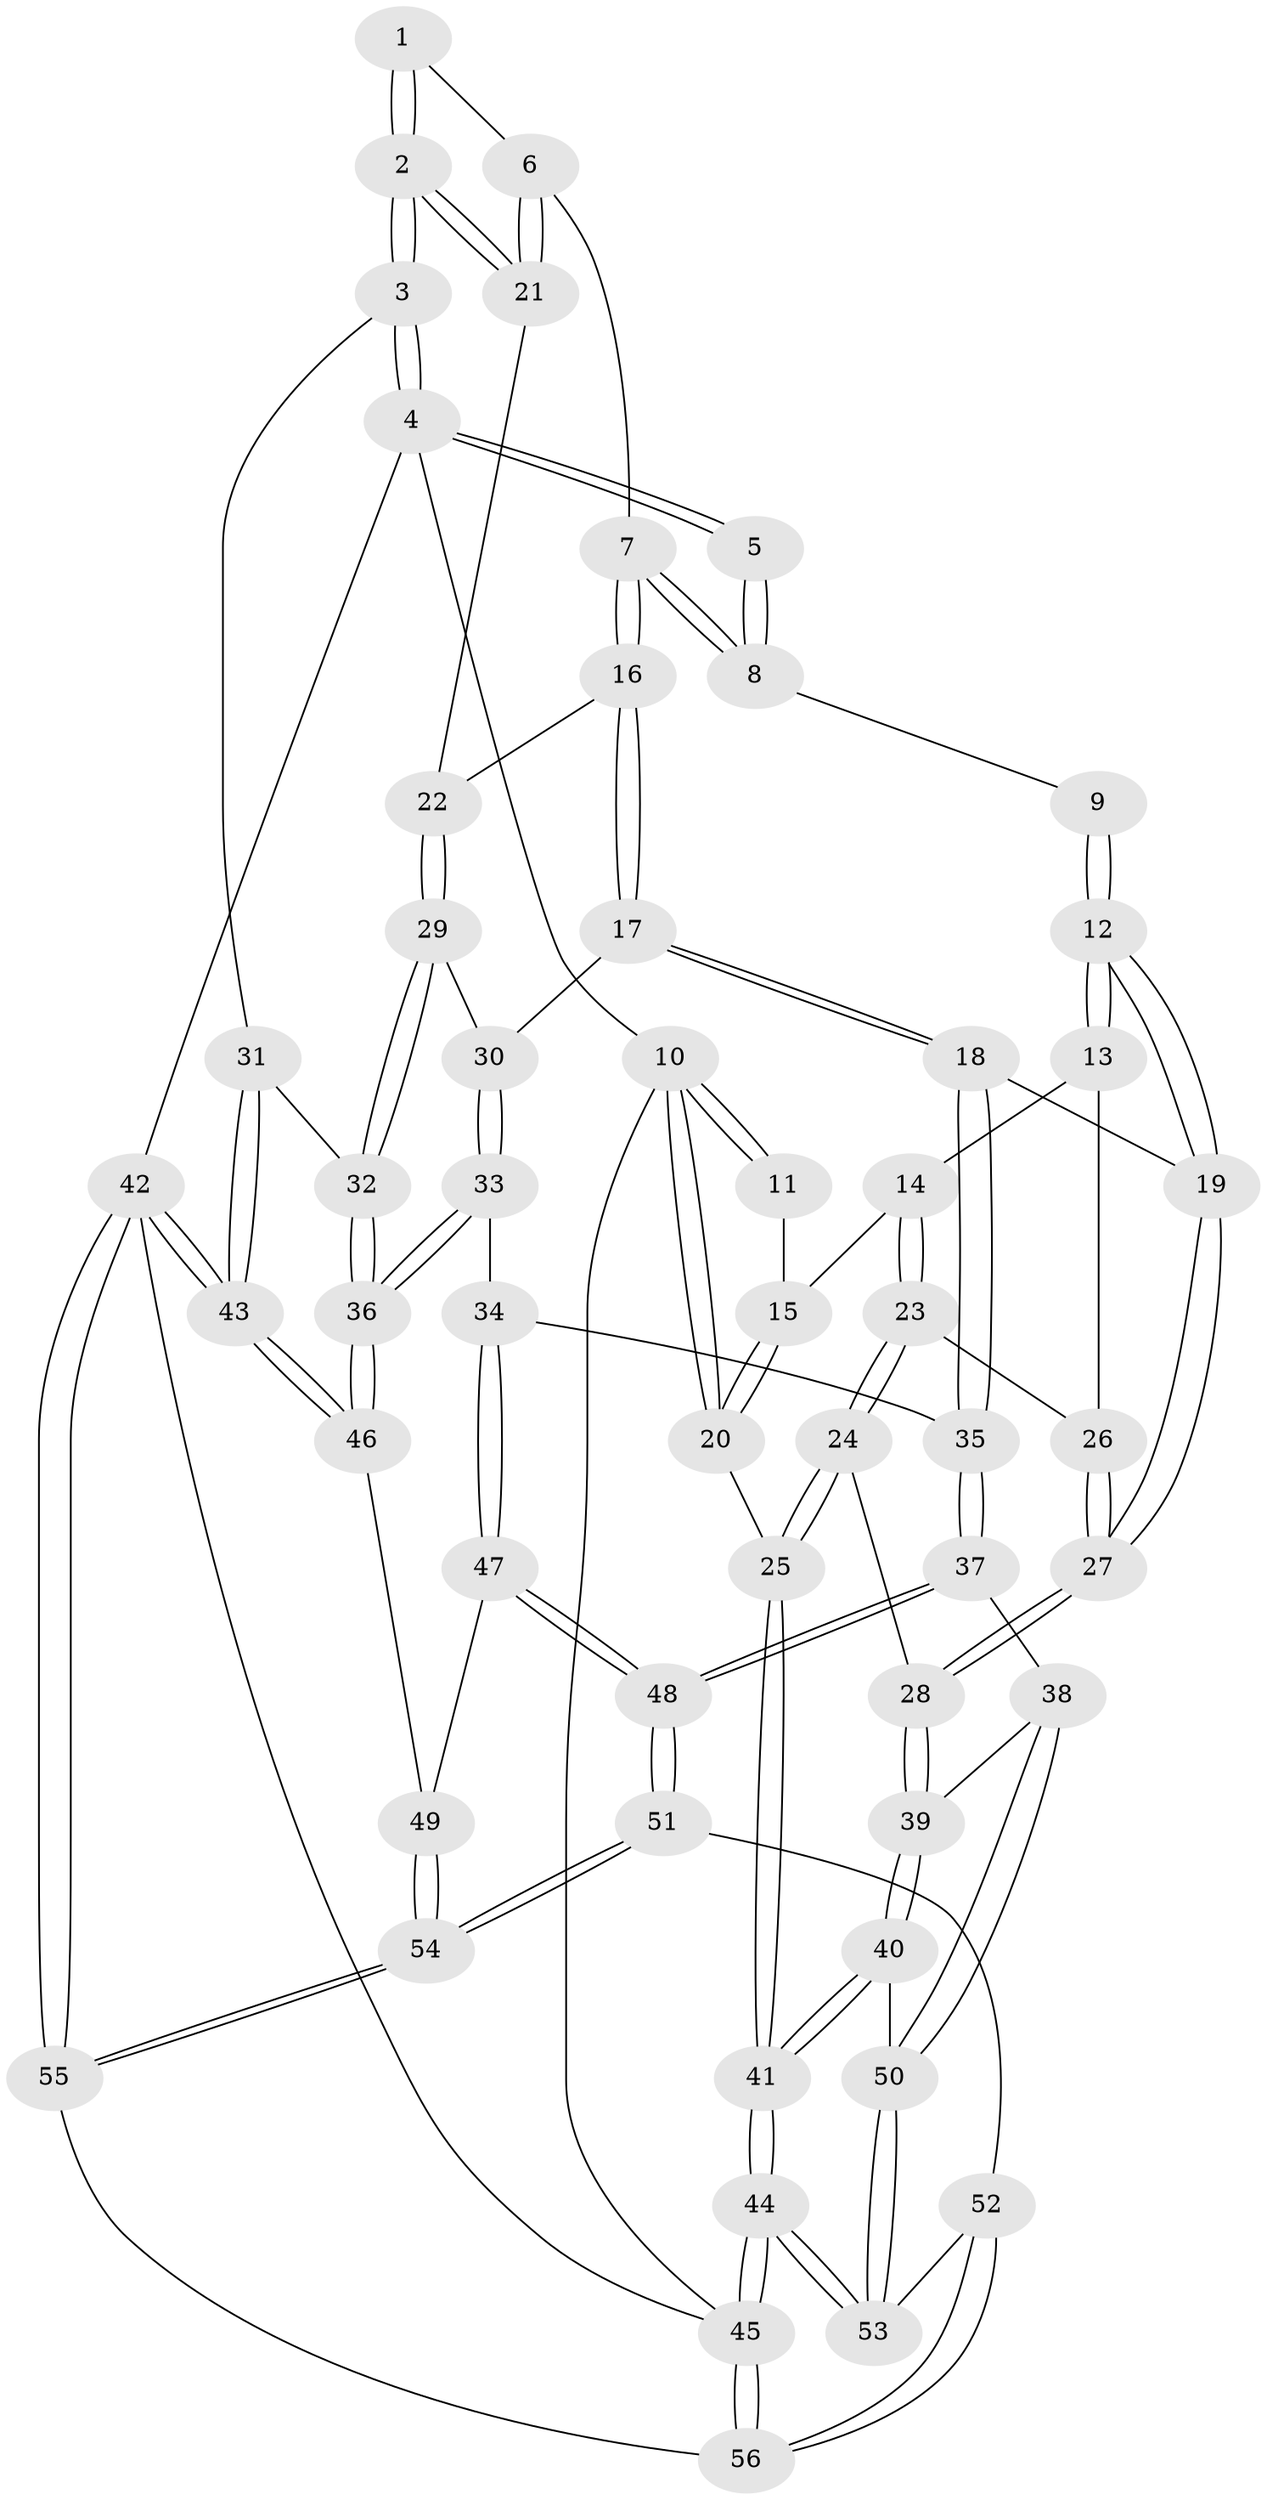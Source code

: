 // Generated by graph-tools (version 1.1) at 2025/27/03/09/25 03:27:09]
// undirected, 56 vertices, 137 edges
graph export_dot {
graph [start="1"]
  node [color=gray90,style=filled];
  1 [pos="+0.7766816279262896+0.04498974099501731"];
  2 [pos="+1+0.2280631855828283"];
  3 [pos="+1+0.2357054497188697"];
  4 [pos="+1+0"];
  5 [pos="+0.718014851105241+0"];
  6 [pos="+0.7833887544562768+0.16932929084983808"];
  7 [pos="+0.5989513957301822+0.1349261863101734"];
  8 [pos="+0.5483759624207708+0"];
  9 [pos="+0.520310253245977+0"];
  10 [pos="+0+0"];
  11 [pos="+0.144260836628328+0"];
  12 [pos="+0.32416028114376333+0.21822440031895923"];
  13 [pos="+0.22580456676722635+0.181990194728577"];
  14 [pos="+0.1735308247898643+0.15500288748639393"];
  15 [pos="+0.15210342765660076+0.10090464354422564"];
  16 [pos="+0.5950808084478462+0.1578250369054835"];
  17 [pos="+0.4826001726732621+0.3424801487519917"];
  18 [pos="+0.44418054161324927+0.34493703101990564"];
  19 [pos="+0.37374603970448816+0.31102872555413824"];
  20 [pos="+0+0.12670205757425937"];
  21 [pos="+0.8161839736162941+0.22492582620051702"];
  22 [pos="+0.7490725458933646+0.28810113214890004"];
  23 [pos="+0.04002569395904321+0.2722757158503168"];
  24 [pos="+0+0.31360998938676327"];
  25 [pos="+0+0.33405122939888515"];
  26 [pos="+0.15950459354053148+0.33050033777759996"];
  27 [pos="+0.21639706280367668+0.43090129397735294"];
  28 [pos="+0.19234795133927793+0.4615142403553196"];
  29 [pos="+0.7090323966647112+0.38185797139207234"];
  30 [pos="+0.5397868175449545+0.3728926939195684"];
  31 [pos="+1+0.34342921428005374"];
  32 [pos="+0.7924958166017985+0.4896439534672542"];
  33 [pos="+0.5733804270681936+0.5261435104394863"];
  34 [pos="+0.5506940936007946+0.5887204308186246"];
  35 [pos="+0.4054375108850751+0.5474771406755728"];
  36 [pos="+0.7813072633107297+0.5569084932810685"];
  37 [pos="+0.34081817940183273+0.6296424119175557"];
  38 [pos="+0.3362284457403742+0.626975718058467"];
  39 [pos="+0.1876792793897974+0.4932140904213175"];
  40 [pos="+0.028484122649152316+0.6220544469447692"];
  41 [pos="+0+0.633172807455283"];
  42 [pos="+1+1"];
  43 [pos="+1+1"];
  44 [pos="+0+1"];
  45 [pos="+0+1"];
  46 [pos="+0.7916821325200102+0.7065783916271217"];
  47 [pos="+0.5900814821996938+0.7113496897790818"];
  48 [pos="+0.3685848236939969+0.7486602044281329"];
  49 [pos="+0.6398734973337145+0.7316470198396722"];
  50 [pos="+0.09629934189202466+0.6738634402409849"];
  51 [pos="+0.33963240728368294+0.8052575664262803"];
  52 [pos="+0.2989492173633488+0.826962854121547"];
  53 [pos="+0.2171738804177008+0.8257772496248299"];
  54 [pos="+0.5482177474296425+1"];
  55 [pos="+0.5890950162345305+1"];
  56 [pos="+0.2749795792884332+1"];
  1 -- 2;
  1 -- 2;
  1 -- 6;
  2 -- 3;
  2 -- 3;
  2 -- 21;
  2 -- 21;
  3 -- 4;
  3 -- 4;
  3 -- 31;
  4 -- 5;
  4 -- 5;
  4 -- 10;
  4 -- 42;
  5 -- 8;
  5 -- 8;
  6 -- 7;
  6 -- 21;
  6 -- 21;
  7 -- 8;
  7 -- 8;
  7 -- 16;
  7 -- 16;
  8 -- 9;
  9 -- 12;
  9 -- 12;
  10 -- 11;
  10 -- 11;
  10 -- 20;
  10 -- 20;
  10 -- 45;
  11 -- 15;
  12 -- 13;
  12 -- 13;
  12 -- 19;
  12 -- 19;
  13 -- 14;
  13 -- 26;
  14 -- 15;
  14 -- 23;
  14 -- 23;
  15 -- 20;
  15 -- 20;
  16 -- 17;
  16 -- 17;
  16 -- 22;
  17 -- 18;
  17 -- 18;
  17 -- 30;
  18 -- 19;
  18 -- 35;
  18 -- 35;
  19 -- 27;
  19 -- 27;
  20 -- 25;
  21 -- 22;
  22 -- 29;
  22 -- 29;
  23 -- 24;
  23 -- 24;
  23 -- 26;
  24 -- 25;
  24 -- 25;
  24 -- 28;
  25 -- 41;
  25 -- 41;
  26 -- 27;
  26 -- 27;
  27 -- 28;
  27 -- 28;
  28 -- 39;
  28 -- 39;
  29 -- 30;
  29 -- 32;
  29 -- 32;
  30 -- 33;
  30 -- 33;
  31 -- 32;
  31 -- 43;
  31 -- 43;
  32 -- 36;
  32 -- 36;
  33 -- 34;
  33 -- 36;
  33 -- 36;
  34 -- 35;
  34 -- 47;
  34 -- 47;
  35 -- 37;
  35 -- 37;
  36 -- 46;
  36 -- 46;
  37 -- 38;
  37 -- 48;
  37 -- 48;
  38 -- 39;
  38 -- 50;
  38 -- 50;
  39 -- 40;
  39 -- 40;
  40 -- 41;
  40 -- 41;
  40 -- 50;
  41 -- 44;
  41 -- 44;
  42 -- 43;
  42 -- 43;
  42 -- 55;
  42 -- 55;
  42 -- 45;
  43 -- 46;
  43 -- 46;
  44 -- 45;
  44 -- 45;
  44 -- 53;
  44 -- 53;
  45 -- 56;
  45 -- 56;
  46 -- 49;
  47 -- 48;
  47 -- 48;
  47 -- 49;
  48 -- 51;
  48 -- 51;
  49 -- 54;
  49 -- 54;
  50 -- 53;
  50 -- 53;
  51 -- 52;
  51 -- 54;
  51 -- 54;
  52 -- 53;
  52 -- 56;
  52 -- 56;
  54 -- 55;
  54 -- 55;
  55 -- 56;
}
